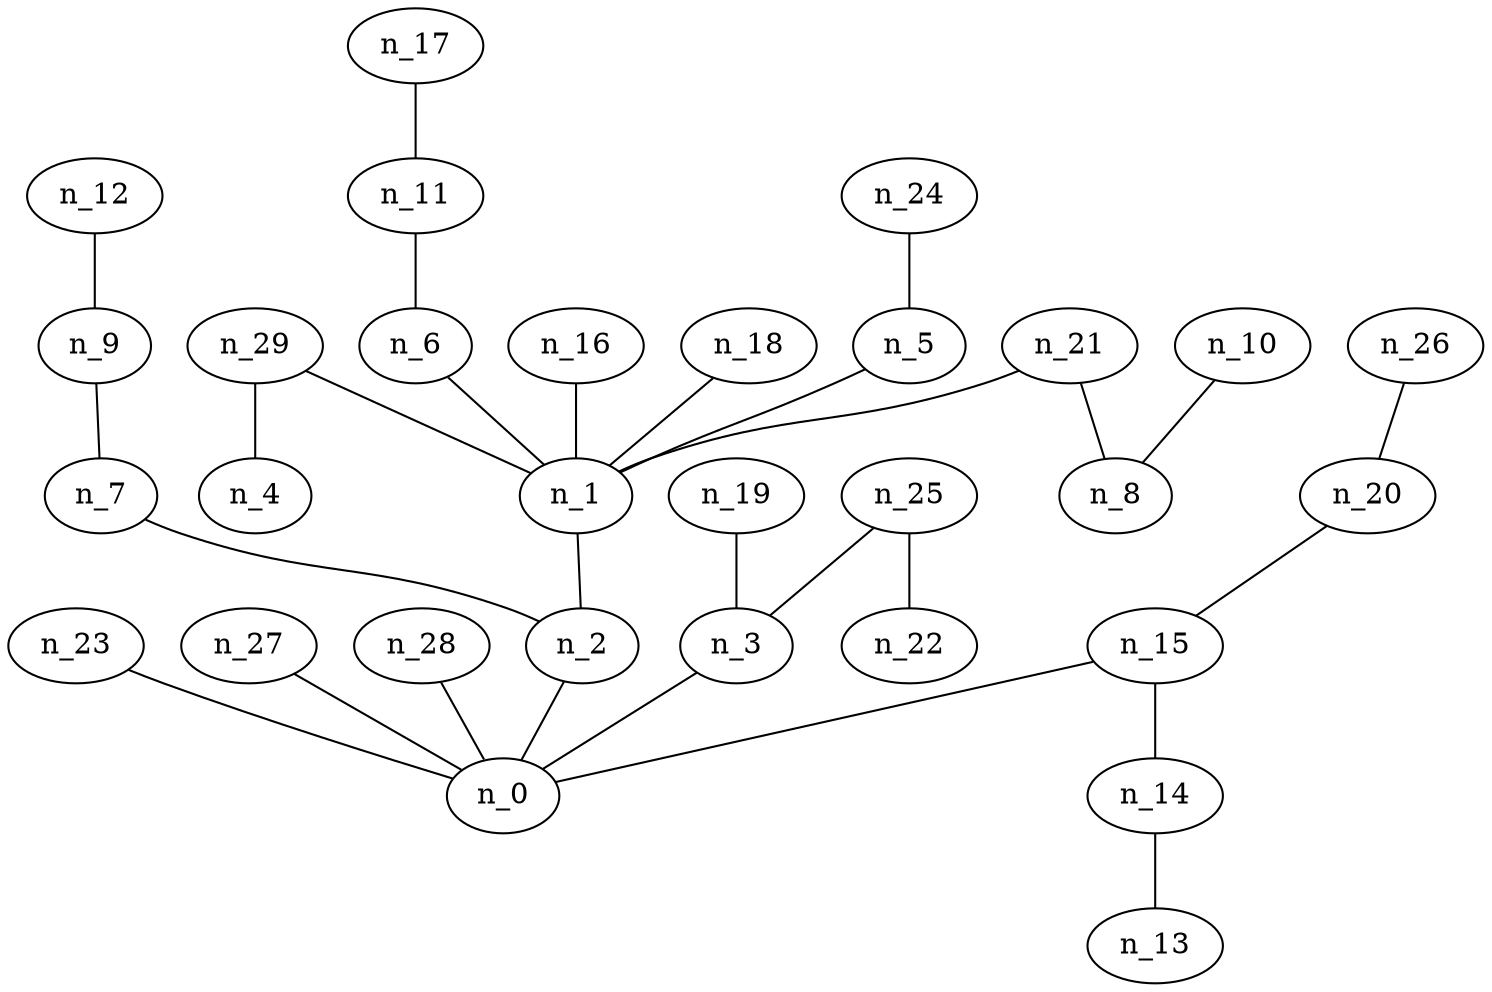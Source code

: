 graph grafoDorogovtsevMendes_30_KruskalI  {
n_0;
n_1;
n_2;
n_3;
n_4;
n_5;
n_6;
n_7;
n_8;
n_9;
n_10;
n_11;
n_12;
n_13;
n_14;
n_15;
n_16;
n_17;
n_18;
n_19;
n_20;
n_21;
n_22;
n_23;
n_24;
n_25;
n_26;
n_27;
n_28;
n_29;
n_14 -- n_13;
n_17 -- n_11;
n_11 -- n_6;
n_19 -- n_3;
n_15 -- n_14;
n_18 -- n_1;
n_20 -- n_15;
n_15 -- n_0;
n_25 -- n_22;
n_21 -- n_8;
n_7 -- n_2;
n_16 -- n_1;
n_28 -- n_0;
n_27 -- n_0;
n_9 -- n_7;
n_29 -- n_1;
n_26 -- n_20;
n_3 -- n_0;
n_6 -- n_1;
n_21 -- n_1;
n_23 -- n_0;
n_25 -- n_3;
n_10 -- n_8;
n_5 -- n_1;
n_12 -- n_9;
n_24 -- n_5;
n_29 -- n_4;
n_2 -- n_0;
n_1 -- n_2;
}